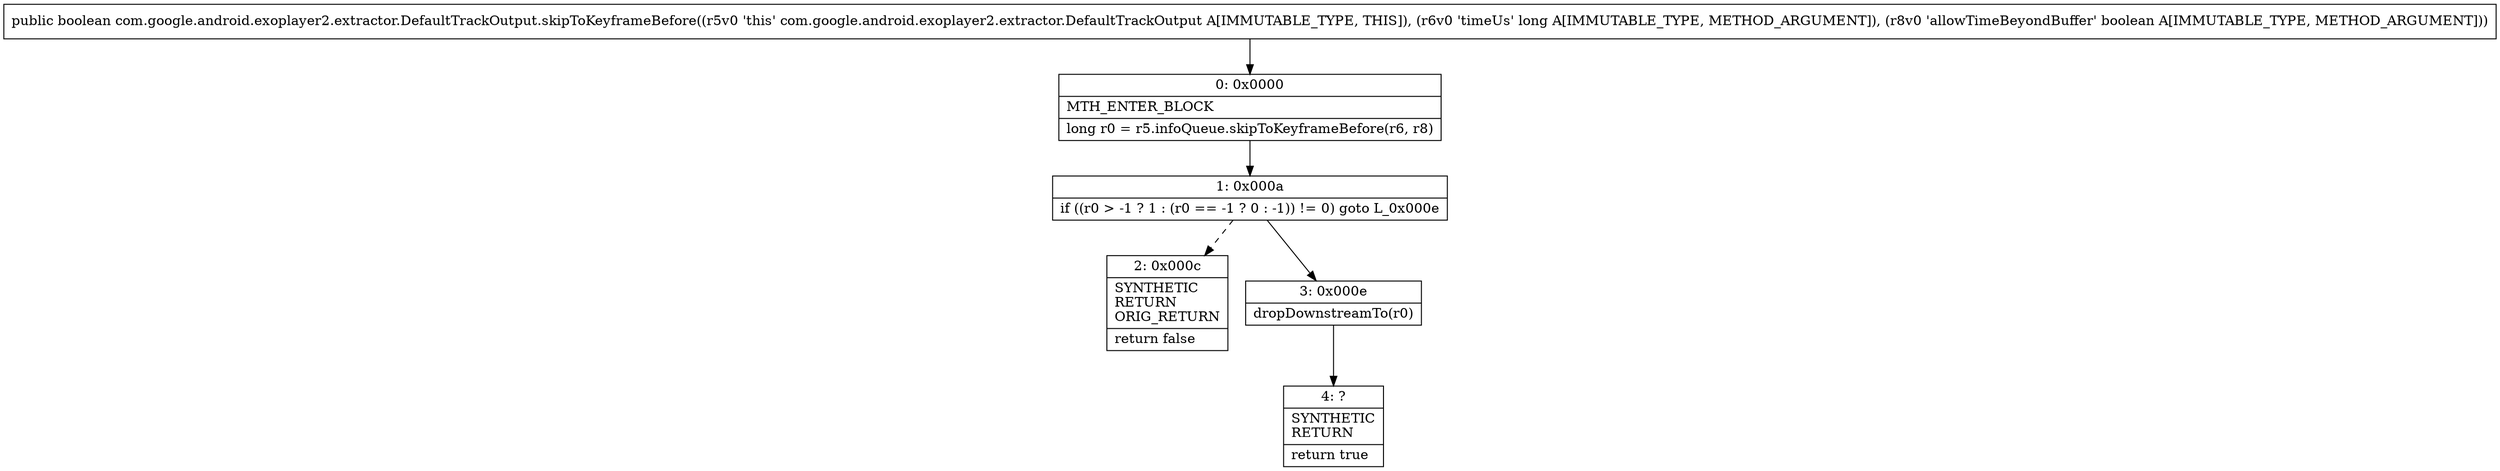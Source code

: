 digraph "CFG forcom.google.android.exoplayer2.extractor.DefaultTrackOutput.skipToKeyframeBefore(JZ)Z" {
Node_0 [shape=record,label="{0\:\ 0x0000|MTH_ENTER_BLOCK\l|long r0 = r5.infoQueue.skipToKeyframeBefore(r6, r8)\l}"];
Node_1 [shape=record,label="{1\:\ 0x000a|if ((r0 \> \-1 ? 1 : (r0 == \-1 ? 0 : \-1)) != 0) goto L_0x000e\l}"];
Node_2 [shape=record,label="{2\:\ 0x000c|SYNTHETIC\lRETURN\lORIG_RETURN\l|return false\l}"];
Node_3 [shape=record,label="{3\:\ 0x000e|dropDownstreamTo(r0)\l}"];
Node_4 [shape=record,label="{4\:\ ?|SYNTHETIC\lRETURN\l|return true\l}"];
MethodNode[shape=record,label="{public boolean com.google.android.exoplayer2.extractor.DefaultTrackOutput.skipToKeyframeBefore((r5v0 'this' com.google.android.exoplayer2.extractor.DefaultTrackOutput A[IMMUTABLE_TYPE, THIS]), (r6v0 'timeUs' long A[IMMUTABLE_TYPE, METHOD_ARGUMENT]), (r8v0 'allowTimeBeyondBuffer' boolean A[IMMUTABLE_TYPE, METHOD_ARGUMENT])) }"];
MethodNode -> Node_0;
Node_0 -> Node_1;
Node_1 -> Node_2[style=dashed];
Node_1 -> Node_3;
Node_3 -> Node_4;
}

